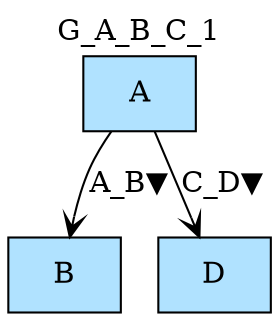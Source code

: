 digraph {graph[label=G_A_B_C_1,labelloc=tl,labelfontsize=12];
"B"[shape=box,fillcolor=lightskyblue1,style = filled,label="B"];
"D"[shape=box,fillcolor=lightskyblue1,style = filled,label="D"];
"A"[shape=box,fillcolor=lightskyblue1,style = filled,label="A"];

"A"->"B"[label="A_B▼",arrowhead=vee];
"A"->"D"[label="C_D▼",arrowhead=vee];
}
